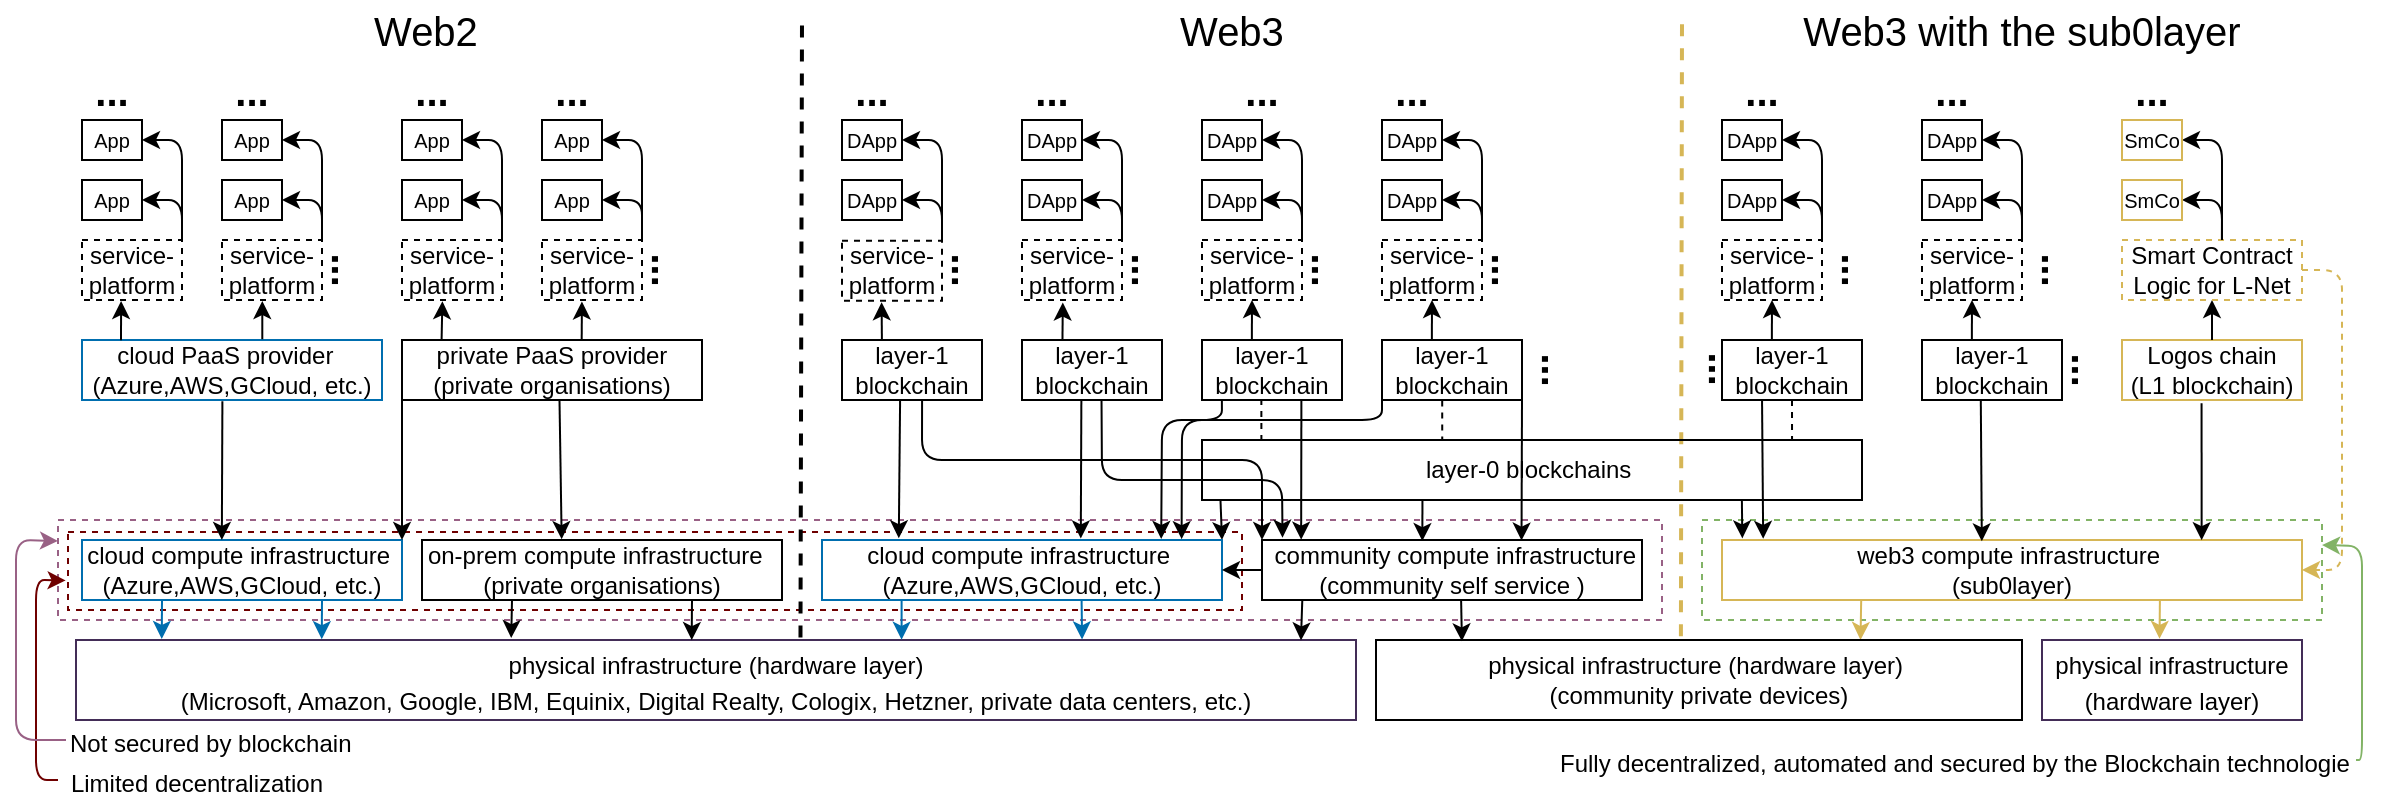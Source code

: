 <mxfile>
    <diagram id="q5oddJxPjopJmD5tWF5G" name="Page-1">
        <mxGraphModel dx="1116" dy="579" grid="1" gridSize="10" guides="1" tooltips="1" connect="1" arrows="1" fold="1" page="1" pageScale="1" pageWidth="1654" pageHeight="1169" math="0" shadow="0">
            <root>
                <mxCell id="0"/>
                <mxCell id="1" parent="0"/>
                <mxCell id="311" value="" style="rounded=0;whiteSpace=wrap;html=1;strokeColor=#82b366;fontSize=12;fillColor=none;gradientColor=#97d077;dashed=1;" parent="1" vertex="1">
                    <mxGeometry x="1060" y="640" width="310" height="50" as="geometry"/>
                </mxCell>
                <mxCell id="61" value="" style="rounded=0;whiteSpace=wrap;html=1;dashed=1;fontSize=15;fillColor=none;gradientColor=#d5739d;strokeColor=#996185;" parent="1" vertex="1">
                    <mxGeometry x="238" y="640" width="802" height="50" as="geometry"/>
                </mxCell>
                <mxCell id="60" value="" style="rounded=0;whiteSpace=wrap;html=1;fontSize=15;fillColor=none;dashed=1;fontColor=#ffffff;strokeColor=#6F0000;" parent="1" vertex="1">
                    <mxGeometry x="243" y="646" width="587" height="39" as="geometry"/>
                </mxCell>
                <mxCell id="303" style="edgeStyle=none;html=1;exitX=0;exitY=0.5;exitDx=0;exitDy=0;entryX=-0.002;entryY=0.621;entryDx=0;entryDy=0;strokeColor=#6F0000;fontSize=9;startArrow=none;startFill=0;endArrow=classic;endFill=1;fillColor=#a20025;entryPerimeter=0;" parent="1" source="48" target="60" edge="1">
                    <mxGeometry relative="1" as="geometry">
                        <Array as="points">
                            <mxPoint x="227" y="770"/>
                            <mxPoint x="227" y="670"/>
                        </Array>
                    </mxGeometry>
                </mxCell>
                <mxCell id="48" value="&lt;font style=&quot;font-size: 12px;&quot;&gt;Limited decentralization&lt;/font&gt;" style="text;html=1;strokeColor=none;fillColor=none;align=center;verticalAlign=middle;whiteSpace=wrap;rounded=0;fontSize=15;" parent="1" vertex="1">
                    <mxGeometry x="238" y="755" width="139" height="30" as="geometry"/>
                </mxCell>
                <mxCell id="302" style="edgeStyle=none;html=1;strokeColor=#996185;fontSize=9;startArrow=none;startFill=0;endArrow=classic;endFill=1;entryX=0;entryY=0.209;entryDx=0;entryDy=0;fillColor=#e6d0de;gradientColor=#d5739d;entryPerimeter=0;" parent="1" source="63" target="61" edge="1">
                    <mxGeometry relative="1" as="geometry">
                        <mxPoint x="227" y="750.0" as="targetPoint"/>
                        <Array as="points">
                            <mxPoint x="217" y="750"/>
                            <mxPoint x="217" y="650"/>
                        </Array>
                    </mxGeometry>
                </mxCell>
                <mxCell id="63" value="&lt;font style=&quot;font-size: 12px;&quot;&gt;Not secured by blockchain&lt;/font&gt;" style="text;whiteSpace=wrap;html=1;fontSize=15;" parent="1" vertex="1">
                    <mxGeometry x="242" y="735" width="180" height="30" as="geometry"/>
                </mxCell>
                <mxCell id="122" value="" style="endArrow=none;dashed=1;html=1;fontSize=12;strokeWidth=2;exitX=0.566;exitY=-0.03;exitDx=0;exitDy=0;exitPerimeter=0;" parent="1" source="127" edge="1">
                    <mxGeometry width="50" height="50" relative="1" as="geometry">
                        <mxPoint x="676.31" y="685" as="sourcePoint"/>
                        <mxPoint x="610" y="390" as="targetPoint"/>
                    </mxGeometry>
                </mxCell>
                <mxCell id="123" value="" style="endArrow=none;dashed=1;html=1;fontSize=12;strokeWidth=2;fillColor=#fff2cc;gradientColor=#ffd966;strokeColor=#d6b656;exitX=0.472;exitY=-0.046;exitDx=0;exitDy=0;exitPerimeter=0;" parent="1" source="138" edge="1">
                    <mxGeometry width="50" height="50" relative="1" as="geometry">
                        <mxPoint x="1050" y="690" as="sourcePoint"/>
                        <mxPoint x="1050" y="390" as="targetPoint"/>
                    </mxGeometry>
                </mxCell>
                <mxCell id="124" value="&lt;font style=&quot;font-size: 20px;&quot;&gt;Web2&lt;/font&gt;" style="text;html=1;strokeColor=none;fillColor=none;align=center;verticalAlign=middle;whiteSpace=wrap;rounded=0;dashed=1;fontSize=12;" parent="1" vertex="1">
                    <mxGeometry x="392" y="380" width="60" height="30" as="geometry"/>
                </mxCell>
                <mxCell id="125" value="&lt;font style=&quot;font-size: 20px;&quot;&gt;Web3&lt;/font&gt;" style="text;html=1;strokeColor=none;fillColor=none;align=center;verticalAlign=middle;whiteSpace=wrap;rounded=0;dashed=1;fontSize=12;" parent="1" vertex="1">
                    <mxGeometry x="795" y="380" width="60" height="30" as="geometry"/>
                </mxCell>
                <mxCell id="126" value="&lt;font style=&quot;font-size: 20px;&quot;&gt;Web3 with the sub0layer&lt;/font&gt;" style="text;html=1;strokeColor=none;fillColor=none;align=center;verticalAlign=middle;whiteSpace=wrap;rounded=0;dashed=1;fontSize=12;" parent="1" vertex="1">
                    <mxGeometry x="1090" y="385" width="260" height="20" as="geometry"/>
                </mxCell>
                <mxCell id="127" value="&lt;font style=&quot;font-size: 12px;&quot;&gt;physical infrastructure (hardware layer)&lt;br&gt;(Microsoft, Amazon, Google, IBM,&amp;nbsp;Equinix,&amp;nbsp;Digital Realty, Cologix, Hetzner, private data centers, etc.)&lt;/font&gt;" style="rounded=0;whiteSpace=wrap;html=1;fontSize=15;fillColor=none;fontColor=default;strokeColor=#432D57;" parent="1" vertex="1">
                    <mxGeometry x="247" y="700" width="640" height="40" as="geometry"/>
                </mxCell>
                <mxCell id="164" style="edgeStyle=none;html=1;exitX=0.25;exitY=1;exitDx=0;exitDy=0;entryX=0.067;entryY=-0.013;entryDx=0;entryDy=0;entryPerimeter=0;fontSize=10;fillColor=#1ba1e2;strokeColor=#006EAF;" parent="1" source="128" target="127" edge="1">
                    <mxGeometry relative="1" as="geometry"/>
                </mxCell>
                <mxCell id="165" style="edgeStyle=none;html=1;exitX=0.75;exitY=1;exitDx=0;exitDy=0;entryX=0.192;entryY=-0.01;entryDx=0;entryDy=0;entryPerimeter=0;fontSize=10;fillColor=#1ba1e2;strokeColor=#006EAF;" parent="1" source="128" target="127" edge="1">
                    <mxGeometry relative="1" as="geometry"/>
                </mxCell>
                <mxCell id="128" value="cloud compute infrastructure&amp;nbsp;&lt;br&gt;(Azure,AWS,GCloud, etc.)" style="rounded=0;whiteSpace=wrap;html=1;fontSize=12;fillColor=none;fontColor=default;strokeColor=#006EAF;" parent="1" vertex="1">
                    <mxGeometry x="250" y="650" width="160" height="30" as="geometry"/>
                </mxCell>
                <mxCell id="168" style="edgeStyle=none;html=1;exitX=0.25;exitY=1;exitDx=0;exitDy=0;fontSize=10;entryX=0.34;entryY=-0.024;entryDx=0;entryDy=0;entryPerimeter=0;" parent="1" source="129" target="127" edge="1">
                    <mxGeometry relative="1" as="geometry">
                        <mxPoint x="503" y="690" as="targetPoint"/>
                    </mxGeometry>
                </mxCell>
                <mxCell id="169" style="edgeStyle=none;html=1;exitX=0.75;exitY=1;exitDx=0;exitDy=0;entryX=0.481;entryY=0.002;entryDx=0;entryDy=0;entryPerimeter=0;fontSize=10;" parent="1" source="129" target="127" edge="1">
                    <mxGeometry relative="1" as="geometry"/>
                </mxCell>
                <mxCell id="129" value="on-prem compute infrastructure&amp;nbsp;&amp;nbsp;&lt;br&gt;(private organisations)" style="rounded=0;whiteSpace=wrap;html=1;fontSize=12;fillColor=none;" parent="1" vertex="1">
                    <mxGeometry x="420" y="650" width="180" height="30" as="geometry"/>
                </mxCell>
                <mxCell id="330" style="edgeStyle=none;html=1;exitX=0.334;exitY=1;exitDx=0;exitDy=0;entryX=0.422;entryY=0.018;entryDx=0;entryDy=0;entryPerimeter=0;startArrow=none;startFill=0;endArrow=classic;endFill=1;exitPerimeter=0;" edge="1" parent="1" source="130" target="161">
                    <mxGeometry relative="1" as="geometry"/>
                </mxCell>
                <mxCell id="341" style="edgeStyle=none;html=1;exitX=0.818;exitY=0.995;exitDx=0;exitDy=0;entryX=0.035;entryY=-0.027;entryDx=0;entryDy=0;entryPerimeter=0;startArrow=none;startFill=0;endArrow=classic;endFill=1;exitPerimeter=0;" edge="1" parent="1" source="130" target="133">
                    <mxGeometry relative="1" as="geometry"/>
                </mxCell>
                <mxCell id="130" value="layer-0 blockchains&amp;nbsp;" style="rounded=0;whiteSpace=wrap;html=1;fillColor=none;" parent="1" vertex="1">
                    <mxGeometry x="810" y="600" width="330" height="30" as="geometry"/>
                </mxCell>
                <mxCell id="320" style="edgeStyle=none;html=1;exitX=0.468;exitY=1.021;exitDx=0;exitDy=0;entryX=0.437;entryY=-0.001;entryDx=0;entryDy=0;entryPerimeter=0;startArrow=none;startFill=0;endArrow=classic;endFill=1;exitPerimeter=0;" edge="1" parent="1" source="132" target="128">
                    <mxGeometry relative="1" as="geometry"/>
                </mxCell>
                <mxCell id="132" value="cloud PaaS provider&amp;nbsp;&amp;nbsp;&lt;br&gt;(Azure,AWS,GCloud, etc.)" style="rounded=0;whiteSpace=wrap;html=1;fontSize=12;fillColor=none;fontColor=default;strokeColor=#006EAF;" parent="1" vertex="1">
                    <mxGeometry x="250" y="550" width="150" height="30" as="geometry"/>
                </mxCell>
                <mxCell id="221" style="edgeStyle=none;html=1;exitX=0.24;exitY=0.997;exitDx=0;exitDy=0;entryX=0.75;entryY=0;entryDx=0;entryDy=0;fontSize=10;startArrow=none;startFill=0;endArrow=classic;endFill=1;fillColor=#fff2cc;gradientColor=#ffd966;strokeColor=#d6b656;exitPerimeter=0;" parent="1" source="133" target="138" edge="1">
                    <mxGeometry relative="1" as="geometry"/>
                </mxCell>
                <mxCell id="222" style="edgeStyle=none;html=1;exitX=0.755;exitY=1.006;exitDx=0;exitDy=0;entryX=0.452;entryY=-0.015;entryDx=0;entryDy=0;fontSize=10;startArrow=none;startFill=0;endArrow=classic;endFill=1;fillColor=#fff2cc;gradientColor=#ffd966;strokeColor=#d6b656;exitPerimeter=0;entryPerimeter=0;" parent="1" source="133" target="163" edge="1">
                    <mxGeometry relative="1" as="geometry"/>
                </mxCell>
                <mxCell id="133" value="web3 compute infrastructure&amp;nbsp;&lt;br&gt;(sub0layer)" style="rounded=0;whiteSpace=wrap;html=1;fontSize=12;fillColor=none;gradientColor=#ffd966;strokeColor=#d6b656;" parent="1" vertex="1">
                    <mxGeometry x="1070" y="650" width="290" height="30" as="geometry"/>
                </mxCell>
                <mxCell id="184" style="edgeStyle=none;html=1;exitX=0;exitY=1;exitDx=0;exitDy=0;entryX=1;entryY=0;entryDx=0;entryDy=0;fontSize=10;" parent="1" source="135" target="128" edge="1">
                    <mxGeometry relative="1" as="geometry"/>
                </mxCell>
                <mxCell id="315" style="edgeStyle=none;html=1;exitX=0.599;exitY=0.008;exitDx=0;exitDy=0;entryX=0.399;entryY=1.026;entryDx=0;entryDy=0;entryPerimeter=0;exitPerimeter=0;" edge="1" parent="1" source="135" target="144">
                    <mxGeometry relative="1" as="geometry"/>
                </mxCell>
                <mxCell id="319" style="edgeStyle=none;html=1;exitX=0.525;exitY=1.007;exitDx=0;exitDy=0;entryX=0.388;entryY=-0.014;entryDx=0;entryDy=0;entryPerimeter=0;startArrow=none;startFill=0;endArrow=classic;endFill=1;exitPerimeter=0;" edge="1" parent="1" source="135" target="129">
                    <mxGeometry relative="1" as="geometry"/>
                </mxCell>
                <mxCell id="135" value="private PaaS provider &lt;br&gt;(private organisations)" style="rounded=0;whiteSpace=wrap;html=1;fontSize=12;fillColor=none;" parent="1" vertex="1">
                    <mxGeometry x="410" y="550" width="150" height="30" as="geometry"/>
                </mxCell>
                <mxCell id="226" style="edgeStyle=none;html=1;exitX=0.415;exitY=1.006;exitDx=0;exitDy=0;entryX=0.192;entryY=-0.03;entryDx=0;entryDy=0;entryPerimeter=0;fontSize=10;startArrow=none;startFill=0;endArrow=classic;endFill=1;exitPerimeter=0;" parent="1" source="137" target="139" edge="1">
                    <mxGeometry relative="1" as="geometry"/>
                </mxCell>
                <mxCell id="328" style="edgeStyle=none;html=1;exitX=0.572;exitY=1.007;exitDx=0;exitDy=0;entryX=0;entryY=0;entryDx=0;entryDy=0;startArrow=none;startFill=0;endArrow=classic;endFill=1;exitPerimeter=0;" edge="1" parent="1" source="137" target="161">
                    <mxGeometry relative="1" as="geometry">
                        <Array as="points">
                            <mxPoint x="670" y="610"/>
                            <mxPoint x="840" y="610"/>
                        </Array>
                    </mxGeometry>
                </mxCell>
                <mxCell id="137" value="layer-1 &lt;br&gt;blockchain" style="rounded=0;whiteSpace=wrap;html=1;fillColor=none;" parent="1" vertex="1">
                    <mxGeometry x="630" y="550" width="70" height="30" as="geometry"/>
                </mxCell>
                <mxCell id="138" value="&lt;span style=&quot;&quot;&gt;physical infrastructure (hardware layer)&lt;/span&gt;&amp;nbsp;&lt;br&gt;(community private devices)" style="rounded=0;whiteSpace=wrap;html=1;fontSize=12;fillColor=none;fontColor=default;" parent="1" vertex="1">
                    <mxGeometry x="897" y="700" width="323" height="40" as="geometry"/>
                </mxCell>
                <mxCell id="166" style="edgeStyle=none;html=1;exitX=0.199;exitY=1.012;exitDx=0;exitDy=0;entryX=0.645;entryY=-0.003;entryDx=0;entryDy=0;entryPerimeter=0;fontSize=10;fillColor=#1ba1e2;strokeColor=#006EAF;exitPerimeter=0;" parent="1" source="139" target="127" edge="1">
                    <mxGeometry relative="1" as="geometry"/>
                </mxCell>
                <mxCell id="167" style="edgeStyle=none;html=1;exitX=0.649;exitY=1.002;exitDx=0;exitDy=0;entryX=0.786;entryY=-0.007;entryDx=0;entryDy=0;entryPerimeter=0;fontSize=10;fillColor=#1ba1e2;strokeColor=#006EAF;exitPerimeter=0;" parent="1" source="139" target="127" edge="1">
                    <mxGeometry relative="1" as="geometry"/>
                </mxCell>
                <mxCell id="223" style="edgeStyle=none;html=1;entryX=0.028;entryY=1;entryDx=0;entryDy=0;fontSize=10;startArrow=classic;startFill=1;endArrow=none;endFill=0;exitX=1;exitY=0;exitDx=0;exitDy=0;entryPerimeter=0;" parent="1" source="139" target="130" edge="1">
                    <mxGeometry relative="1" as="geometry">
                        <mxPoint x="820" y="630" as="sourcePoint"/>
                    </mxGeometry>
                </mxCell>
                <mxCell id="139" value="cloud compute infrastructure&amp;nbsp;&lt;br&gt;(Azure,AWS,GCloud, etc.)" style="rounded=0;whiteSpace=wrap;html=1;fontSize=12;fillColor=none;fontColor=default;strokeColor=#006EAF;" parent="1" vertex="1">
                    <mxGeometry x="620" y="650" width="200" height="30" as="geometry"/>
                </mxCell>
                <mxCell id="186" style="edgeStyle=none;html=1;exitX=0.391;exitY=1.017;exitDx=0;exitDy=0;fontSize=10;startArrow=classic;startFill=1;endArrow=none;endFill=0;fontColor=default;entryX=0.13;entryY=0.004;entryDx=0;entryDy=0;entryPerimeter=0;exitPerimeter=0;" parent="1" source="141" edge="1" target="132">
                    <mxGeometry relative="1" as="geometry">
                        <mxPoint x="272" y="545" as="targetPoint"/>
                    </mxGeometry>
                </mxCell>
                <mxCell id="189" style="edgeStyle=none;html=1;exitX=1;exitY=0;exitDx=0;exitDy=0;entryX=1;entryY=0.5;entryDx=0;entryDy=0;fontSize=10;startArrow=none;startFill=0;endArrow=classic;endFill=1;" parent="1" source="141" target="148" edge="1">
                    <mxGeometry relative="1" as="geometry">
                        <Array as="points">
                            <mxPoint x="300" y="450"/>
                        </Array>
                    </mxGeometry>
                </mxCell>
                <mxCell id="191" style="edgeStyle=none;html=1;exitX=1;exitY=0;exitDx=0;exitDy=0;entryX=1;entryY=0.5;entryDx=0;entryDy=0;fontSize=10;startArrow=none;startFill=0;endArrow=classic;endFill=1;" parent="1" source="141" target="147" edge="1">
                    <mxGeometry relative="1" as="geometry">
                        <Array as="points">
                            <mxPoint x="300" y="480"/>
                        </Array>
                    </mxGeometry>
                </mxCell>
                <mxCell id="141" value="service-platform" style="rounded=0;whiteSpace=wrap;html=1;fillColor=none;dashed=1;" parent="1" vertex="1">
                    <mxGeometry x="250" y="500" width="50" height="30" as="geometry"/>
                </mxCell>
                <mxCell id="187" style="edgeStyle=none;html=1;exitX=0.403;exitY=1.017;exitDx=0;exitDy=0;entryX=0.601;entryY=-0.013;entryDx=0;entryDy=0;entryPerimeter=0;fontSize=10;startArrow=classic;startFill=1;endArrow=none;endFill=0;fontColor=default;exitPerimeter=0;" parent="1" source="142" target="132" edge="1">
                    <mxGeometry relative="1" as="geometry"/>
                </mxCell>
                <mxCell id="192" style="edgeStyle=none;html=1;exitX=1;exitY=0;exitDx=0;exitDy=0;entryX=1;entryY=0.5;entryDx=0;entryDy=0;fontSize=10;startArrow=none;startFill=0;endArrow=classic;endFill=1;" parent="1" source="142" target="151" edge="1">
                    <mxGeometry relative="1" as="geometry">
                        <Array as="points">
                            <mxPoint x="370" y="450"/>
                        </Array>
                    </mxGeometry>
                </mxCell>
                <mxCell id="193" style="edgeStyle=none;html=1;exitX=1;exitY=0;exitDx=0;exitDy=0;entryX=1;entryY=0.5;entryDx=0;entryDy=0;fontSize=10;startArrow=none;startFill=0;endArrow=classic;endFill=1;" parent="1" source="142" target="150" edge="1">
                    <mxGeometry relative="1" as="geometry">
                        <Array as="points">
                            <mxPoint x="370" y="480"/>
                        </Array>
                    </mxGeometry>
                </mxCell>
                <mxCell id="142" value="service-platform" style="rounded=0;whiteSpace=wrap;html=1;fillColor=none;dashed=1;" parent="1" vertex="1">
                    <mxGeometry x="320" y="500" width="50" height="30" as="geometry"/>
                </mxCell>
                <mxCell id="316" style="edgeStyle=none;html=1;exitX=0.404;exitY=1.021;exitDx=0;exitDy=0;entryX=0.132;entryY=-0.01;entryDx=0;entryDy=0;entryPerimeter=0;startArrow=classic;startFill=1;endArrow=none;endFill=0;exitPerimeter=0;" edge="1" parent="1" source="143" target="135">
                    <mxGeometry relative="1" as="geometry"/>
                </mxCell>
                <mxCell id="143" value="service-platform" style="rounded=0;whiteSpace=wrap;html=1;fillColor=none;dashed=1;" parent="1" vertex="1">
                    <mxGeometry x="410" y="500" width="50" height="30" as="geometry"/>
                </mxCell>
                <mxCell id="144" value="service-platform" style="rounded=0;whiteSpace=wrap;html=1;fillColor=none;dashed=1;" parent="1" vertex="1">
                    <mxGeometry x="480" y="500" width="50" height="30" as="geometry"/>
                </mxCell>
                <mxCell id="147" value="&lt;font style=&quot;font-size: 10px;&quot;&gt;App&lt;/font&gt;" style="rounded=0;whiteSpace=wrap;html=1;fontSize=12;fillColor=none;" parent="1" vertex="1">
                    <mxGeometry x="250" y="470" width="30" height="20" as="geometry"/>
                </mxCell>
                <mxCell id="148" value="&lt;font style=&quot;font-size: 10px;&quot;&gt;App&lt;/font&gt;" style="rounded=0;whiteSpace=wrap;html=1;fontSize=12;fillColor=none;" parent="1" vertex="1">
                    <mxGeometry x="250" y="440" width="30" height="20" as="geometry"/>
                </mxCell>
                <mxCell id="150" value="&lt;font style=&quot;font-size: 10px;&quot;&gt;App&lt;/font&gt;" style="rounded=0;whiteSpace=wrap;html=1;fontSize=12;fillColor=none;" parent="1" vertex="1">
                    <mxGeometry x="320" y="470" width="30" height="20" as="geometry"/>
                </mxCell>
                <mxCell id="151" value="&lt;font style=&quot;font-size: 10px;&quot;&gt;App&lt;/font&gt;" style="rounded=0;whiteSpace=wrap;html=1;fontSize=12;fillColor=none;" parent="1" vertex="1">
                    <mxGeometry x="320" y="440" width="30" height="20" as="geometry"/>
                </mxCell>
                <mxCell id="198" style="edgeStyle=none;html=1;entryX=1;entryY=0;entryDx=0;entryDy=0;fontSize=10;startArrow=classic;startFill=1;endArrow=none;endFill=0;" parent="1" source="152" target="143" edge="1">
                    <mxGeometry relative="1" as="geometry">
                        <Array as="points">
                            <mxPoint x="460" y="480"/>
                        </Array>
                    </mxGeometry>
                </mxCell>
                <mxCell id="152" value="&lt;font style=&quot;font-size: 10px;&quot;&gt;App&lt;/font&gt;" style="rounded=0;whiteSpace=wrap;html=1;fontSize=12;fillColor=none;" parent="1" vertex="1">
                    <mxGeometry x="410" y="470" width="30" height="20" as="geometry"/>
                </mxCell>
                <mxCell id="199" style="edgeStyle=none;html=1;exitX=1;exitY=0.5;exitDx=0;exitDy=0;fontSize=10;startArrow=classic;startFill=1;endArrow=none;endFill=0;" parent="1" source="153" edge="1">
                    <mxGeometry relative="1" as="geometry">
                        <mxPoint x="460" y="495" as="targetPoint"/>
                        <Array as="points">
                            <mxPoint x="460" y="450"/>
                        </Array>
                    </mxGeometry>
                </mxCell>
                <mxCell id="153" value="&lt;font style=&quot;font-size: 10px;&quot;&gt;App&lt;/font&gt;" style="rounded=0;whiteSpace=wrap;html=1;fontSize=12;fillColor=none;" parent="1" vertex="1">
                    <mxGeometry x="410" y="440" width="30" height="20" as="geometry"/>
                </mxCell>
                <mxCell id="201" style="edgeStyle=none;html=1;exitX=1;exitY=0.5;exitDx=0;exitDy=0;fontSize=10;startArrow=classic;startFill=1;endArrow=none;endFill=0;" parent="1" source="154" edge="1">
                    <mxGeometry relative="1" as="geometry">
                        <mxPoint x="530" y="495" as="targetPoint"/>
                        <Array as="points">
                            <mxPoint x="530" y="480"/>
                        </Array>
                    </mxGeometry>
                </mxCell>
                <mxCell id="154" value="&lt;font style=&quot;font-size: 10px;&quot;&gt;App&lt;/font&gt;" style="rounded=0;whiteSpace=wrap;html=1;fontSize=12;fillColor=none;" parent="1" vertex="1">
                    <mxGeometry x="480" y="470" width="30" height="20" as="geometry"/>
                </mxCell>
                <mxCell id="200" style="edgeStyle=none;html=1;exitX=1;exitY=0.5;exitDx=0;exitDy=0;entryX=1;entryY=0;entryDx=0;entryDy=0;fontSize=10;startArrow=classic;startFill=1;endArrow=none;endFill=0;" parent="1" source="155" target="144" edge="1">
                    <mxGeometry relative="1" as="geometry">
                        <Array as="points">
                            <mxPoint x="530" y="450"/>
                        </Array>
                    </mxGeometry>
                </mxCell>
                <mxCell id="155" value="&lt;font style=&quot;font-size: 10px;&quot;&gt;App&lt;/font&gt;" style="rounded=0;whiteSpace=wrap;html=1;fontSize=12;fillColor=none;" parent="1" vertex="1">
                    <mxGeometry x="480" y="440" width="30" height="20" as="geometry"/>
                </mxCell>
                <mxCell id="219" style="edgeStyle=none;html=1;exitX=0.106;exitY=1.006;exitDx=0;exitDy=0;entryX=0.957;entryY=0.005;entryDx=0;entryDy=0;entryPerimeter=0;fontSize=10;startArrow=none;startFill=0;endArrow=classic;endFill=1;exitPerimeter=0;" parent="1" source="161" target="127" edge="1">
                    <mxGeometry relative="1" as="geometry"/>
                </mxCell>
                <mxCell id="220" style="edgeStyle=none;html=1;exitX=0.524;exitY=1.008;exitDx=0;exitDy=0;entryX=0.133;entryY=0.016;entryDx=0;entryDy=0;entryPerimeter=0;fontSize=10;startArrow=none;startFill=0;endArrow=classic;endFill=1;exitPerimeter=0;" parent="1" source="161" target="138" edge="1">
                    <mxGeometry relative="1" as="geometry"/>
                </mxCell>
                <mxCell id="329" style="edgeStyle=none;html=1;exitX=0;exitY=0.5;exitDx=0;exitDy=0;entryX=1;entryY=0.5;entryDx=0;entryDy=0;startArrow=none;startFill=0;endArrow=classic;endFill=1;" edge="1" parent="1" source="161" target="139">
                    <mxGeometry relative="1" as="geometry"/>
                </mxCell>
                <mxCell id="161" value="&amp;nbsp;community compute infrastructure&lt;br&gt;(community self service )" style="rounded=0;whiteSpace=wrap;html=1;fontSize=12;fillColor=none;" parent="1" vertex="1">
                    <mxGeometry x="840" y="650" width="190" height="30" as="geometry"/>
                </mxCell>
                <mxCell id="163" value="&lt;font style=&quot;&quot;&gt;&lt;font style=&quot;font-size: 12px;&quot;&gt;physical infrastructure &lt;br&gt;(hardware layer)&lt;/font&gt;&lt;br&gt;&lt;/font&gt;" style="rounded=0;whiteSpace=wrap;html=1;fontSize=15;fillColor=none;fontColor=default;strokeColor=#432D57;" parent="1" vertex="1">
                    <mxGeometry x="1230" y="700" width="130" height="40" as="geometry"/>
                </mxCell>
                <mxCell id="214" style="edgeStyle=none;html=1;exitX=1;exitY=0.5;exitDx=0;exitDy=0;fontSize=10;startArrow=classic;startFill=1;endArrow=none;endFill=0;entryX=1;entryY=0;entryDx=0;entryDy=0;" parent="1" source="170" edge="1" target="194">
                    <mxGeometry relative="1" as="geometry">
                        <mxPoint x="685" y="495" as="targetPoint"/>
                        <Array as="points">
                            <mxPoint x="680" y="480"/>
                        </Array>
                    </mxGeometry>
                </mxCell>
                <mxCell id="170" value="&lt;font style=&quot;font-size: 10px;&quot;&gt;DApp&lt;/font&gt;" style="rounded=0;whiteSpace=wrap;html=1;fontSize=12;fillColor=none;" parent="1" vertex="1">
                    <mxGeometry x="630" y="470" width="30" height="20" as="geometry"/>
                </mxCell>
                <mxCell id="213" style="edgeStyle=none;html=1;exitX=1;exitY=0.5;exitDx=0;exitDy=0;entryX=1;entryY=0;entryDx=0;entryDy=0;fontSize=10;startArrow=classic;startFill=1;endArrow=none;endFill=0;" parent="1" source="171" target="194" edge="1">
                    <mxGeometry relative="1" as="geometry">
                        <Array as="points">
                            <mxPoint x="680" y="450"/>
                        </Array>
                    </mxGeometry>
                </mxCell>
                <mxCell id="171" value="&lt;font style=&quot;font-size: 10px;&quot;&gt;DApp&lt;/font&gt;" style="rounded=0;whiteSpace=wrap;html=1;fontSize=12;fillColor=none;" parent="1" vertex="1">
                    <mxGeometry x="630" y="440" width="30" height="20" as="geometry"/>
                </mxCell>
                <mxCell id="236" style="edgeStyle=none;html=1;exitX=0.396;exitY=1.027;exitDx=0;exitDy=0;entryX=0.285;entryY=-0.011;entryDx=0;entryDy=0;fontSize=10;startArrow=classic;startFill=1;endArrow=none;endFill=0;exitPerimeter=0;entryPerimeter=0;" parent="1" source="194" target="137" edge="1">
                    <mxGeometry relative="1" as="geometry"/>
                </mxCell>
                <mxCell id="194" value="service-platform" style="rounded=0;whiteSpace=wrap;html=1;fillColor=none;dashed=1;" parent="1" vertex="1">
                    <mxGeometry x="630" y="500.32" width="50" height="30" as="geometry"/>
                </mxCell>
                <mxCell id="227" style="edgeStyle=none;html=1;exitX=0.424;exitY=1.014;exitDx=0;exitDy=0;entryX=0.647;entryY=-0.026;entryDx=0;entryDy=0;entryPerimeter=0;fontSize=10;startArrow=none;startFill=0;endArrow=classic;endFill=1;exitPerimeter=0;" parent="1" source="205" target="139" edge="1">
                    <mxGeometry relative="1" as="geometry"/>
                </mxCell>
                <mxCell id="327" style="edgeStyle=none;html=1;exitX=0.568;exitY=1.006;exitDx=0;exitDy=0;entryX=0.054;entryY=-0.039;entryDx=0;entryDy=0;entryPerimeter=0;startArrow=none;startFill=0;endArrow=classic;endFill=1;exitPerimeter=0;" edge="1" parent="1" source="205" target="161">
                    <mxGeometry relative="1" as="geometry">
                        <Array as="points">
                            <mxPoint x="760" y="620"/>
                            <mxPoint x="850" y="620"/>
                        </Array>
                    </mxGeometry>
                </mxCell>
                <mxCell id="205" value="layer-1 &lt;br&gt;blockchain" style="rounded=0;whiteSpace=wrap;html=1;fillColor=none;" parent="1" vertex="1">
                    <mxGeometry x="720" y="550" width="70" height="30" as="geometry"/>
                </mxCell>
                <mxCell id="216" style="edgeStyle=none;html=1;exitX=1;exitY=0.5;exitDx=0;exitDy=0;entryX=1;entryY=0;entryDx=0;entryDy=0;fontSize=10;startArrow=classic;startFill=1;endArrow=none;endFill=0;" parent="1" source="206" target="208" edge="1">
                    <mxGeometry relative="1" as="geometry">
                        <Array as="points">
                            <mxPoint x="770" y="480"/>
                        </Array>
                    </mxGeometry>
                </mxCell>
                <mxCell id="206" value="&lt;font style=&quot;font-size: 10px;&quot;&gt;DApp&lt;/font&gt;" style="rounded=0;whiteSpace=wrap;html=1;fontSize=12;fillColor=none;" parent="1" vertex="1">
                    <mxGeometry x="720" y="470" width="30" height="20" as="geometry"/>
                </mxCell>
                <mxCell id="215" style="edgeStyle=none;html=1;exitX=1;exitY=0.5;exitDx=0;exitDy=0;entryX=1;entryY=0;entryDx=0;entryDy=0;fontSize=10;startArrow=classic;startFill=1;endArrow=none;endFill=0;" parent="1" source="207" target="208" edge="1">
                    <mxGeometry relative="1" as="geometry">
                        <Array as="points">
                            <mxPoint x="770" y="450"/>
                        </Array>
                    </mxGeometry>
                </mxCell>
                <mxCell id="207" value="&lt;font style=&quot;font-size: 10px;&quot;&gt;DApp&lt;/font&gt;" style="rounded=0;whiteSpace=wrap;html=1;fontSize=12;fillColor=none;" parent="1" vertex="1">
                    <mxGeometry x="720" y="440" width="30" height="20" as="geometry"/>
                </mxCell>
                <mxCell id="237" style="edgeStyle=none;html=1;exitX=0.408;exitY=1.042;exitDx=0;exitDy=0;entryX=0.289;entryY=0.004;entryDx=0;entryDy=0;entryPerimeter=0;fontSize=10;startArrow=classic;startFill=1;endArrow=none;endFill=0;exitPerimeter=0;" parent="1" source="208" target="205" edge="1">
                    <mxGeometry relative="1" as="geometry"/>
                </mxCell>
                <mxCell id="208" value="service-platform" style="rounded=0;whiteSpace=wrap;html=1;fillColor=none;dashed=1;" parent="1" vertex="1">
                    <mxGeometry x="720" y="500" width="50" height="30" as="geometry"/>
                </mxCell>
                <mxCell id="228" style="edgeStyle=none;html=1;exitX=0.142;exitY=1.009;exitDx=0;exitDy=0;fontSize=10;startArrow=none;startFill=0;endArrow=classic;endFill=1;exitPerimeter=0;entryX=0.848;entryY=-0.017;entryDx=0;entryDy=0;entryPerimeter=0;" parent="1" source="209" target="139" edge="1">
                    <mxGeometry relative="1" as="geometry">
                        <mxPoint x="820" y="650" as="targetPoint"/>
                        <Array as="points">
                            <mxPoint x="820" y="590"/>
                            <mxPoint x="790" y="590"/>
                        </Array>
                    </mxGeometry>
                </mxCell>
                <mxCell id="323" style="edgeStyle=none;html=1;exitX=0.71;exitY=0.999;exitDx=0;exitDy=0;entryX=0.103;entryY=-0.006;entryDx=0;entryDy=0;entryPerimeter=0;startArrow=none;startFill=0;endArrow=classic;endFill=1;exitPerimeter=0;" edge="1" parent="1" source="209" target="161">
                    <mxGeometry relative="1" as="geometry"/>
                </mxCell>
                <mxCell id="345" style="edgeStyle=none;html=1;exitX=0.424;exitY=0.983;exitDx=0;exitDy=0;entryX=0.09;entryY=0.01;entryDx=0;entryDy=0;entryPerimeter=0;dashed=1;fontSize=12;startArrow=none;startFill=0;endArrow=none;endFill=0;exitPerimeter=0;" edge="1" parent="1" source="209" target="130">
                    <mxGeometry relative="1" as="geometry"/>
                </mxCell>
                <mxCell id="209" value="layer-1 &lt;br&gt;blockchain" style="rounded=0;whiteSpace=wrap;html=1;fillColor=none;" parent="1" vertex="1">
                    <mxGeometry x="810" y="550" width="70" height="30" as="geometry"/>
                </mxCell>
                <mxCell id="218" style="edgeStyle=none;html=1;exitX=1;exitY=0.5;exitDx=0;exitDy=0;entryX=1;entryY=0;entryDx=0;entryDy=0;fontSize=10;startArrow=classic;startFill=1;endArrow=none;endFill=0;" parent="1" source="210" target="212" edge="1">
                    <mxGeometry relative="1" as="geometry">
                        <Array as="points">
                            <mxPoint x="860" y="480"/>
                        </Array>
                    </mxGeometry>
                </mxCell>
                <mxCell id="210" value="&lt;font style=&quot;font-size: 10px;&quot;&gt;DApp&lt;/font&gt;" style="rounded=0;whiteSpace=wrap;html=1;fontSize=12;fillColor=none;" parent="1" vertex="1">
                    <mxGeometry x="810" y="470" width="30" height="20" as="geometry"/>
                </mxCell>
                <mxCell id="217" style="edgeStyle=none;html=1;exitX=1;exitY=0.5;exitDx=0;exitDy=0;entryX=1;entryY=0;entryDx=0;entryDy=0;fontSize=10;startArrow=classic;startFill=1;endArrow=none;endFill=0;" parent="1" source="211" target="212" edge="1">
                    <mxGeometry relative="1" as="geometry">
                        <Array as="points">
                            <mxPoint x="860" y="450"/>
                        </Array>
                    </mxGeometry>
                </mxCell>
                <mxCell id="211" value="&lt;font style=&quot;font-size: 10px;&quot;&gt;DApp&lt;/font&gt;" style="rounded=0;whiteSpace=wrap;html=1;fontSize=12;fillColor=none;" parent="1" vertex="1">
                    <mxGeometry x="810" y="440" width="30" height="20" as="geometry"/>
                </mxCell>
                <mxCell id="238" style="edgeStyle=none;html=1;exitX=0.5;exitY=1;exitDx=0;exitDy=0;entryX=0.356;entryY=0;entryDx=0;entryDy=0;entryPerimeter=0;fontSize=10;startArrow=classic;startFill=1;endArrow=none;endFill=0;" parent="1" source="212" target="209" edge="1">
                    <mxGeometry relative="1" as="geometry"/>
                </mxCell>
                <mxCell id="212" value="service-platform" style="rounded=0;whiteSpace=wrap;html=1;fillColor=none;dashed=1;" parent="1" vertex="1">
                    <mxGeometry x="810" y="500" width="50" height="30" as="geometry"/>
                </mxCell>
                <mxCell id="235" style="edgeStyle=none;html=1;exitX=1;exitY=1;exitDx=0;exitDy=0;entryX=0.683;entryY=0.01;entryDx=0;entryDy=0;entryPerimeter=0;fontSize=10;startArrow=none;startFill=0;endArrow=classic;endFill=1;" parent="1" source="229" target="161" edge="1">
                    <mxGeometry relative="1" as="geometry"/>
                </mxCell>
                <mxCell id="325" style="edgeStyle=none;html=1;exitX=0;exitY=1;exitDx=0;exitDy=0;entryX=0.899;entryY=-0.014;entryDx=0;entryDy=0;entryPerimeter=0;startArrow=none;startFill=0;endArrow=classic;endFill=1;" edge="1" parent="1" source="229" target="139">
                    <mxGeometry relative="1" as="geometry">
                        <Array as="points">
                            <mxPoint x="900" y="590"/>
                            <mxPoint x="800" y="590"/>
                        </Array>
                    </mxGeometry>
                </mxCell>
                <mxCell id="344" style="edgeStyle=none;html=1;exitX=0.43;exitY=1.01;exitDx=0;exitDy=0;entryX=0.364;entryY=-0.004;entryDx=0;entryDy=0;entryPerimeter=0;dashed=1;fontSize=12;startArrow=none;startFill=0;endArrow=none;endFill=0;exitPerimeter=0;" edge="1" parent="1" source="229" target="130">
                    <mxGeometry relative="1" as="geometry"/>
                </mxCell>
                <mxCell id="229" value="layer-1 &lt;br&gt;blockchain" style="rounded=0;whiteSpace=wrap;html=1;fillColor=none;" parent="1" vertex="1">
                    <mxGeometry x="900" y="550" width="70" height="30" as="geometry"/>
                </mxCell>
                <mxCell id="230" style="edgeStyle=none;html=1;exitX=1;exitY=0.5;exitDx=0;exitDy=0;entryX=1;entryY=0;entryDx=0;entryDy=0;fontSize=10;startArrow=classic;startFill=1;endArrow=none;endFill=0;" parent="1" source="231" target="234" edge="1">
                    <mxGeometry relative="1" as="geometry">
                        <Array as="points">
                            <mxPoint x="950" y="480"/>
                        </Array>
                    </mxGeometry>
                </mxCell>
                <mxCell id="231" value="&lt;font style=&quot;font-size: 10px;&quot;&gt;DApp&lt;/font&gt;" style="rounded=0;whiteSpace=wrap;html=1;fontSize=12;fillColor=none;" parent="1" vertex="1">
                    <mxGeometry x="900" y="470" width="30" height="20" as="geometry"/>
                </mxCell>
                <mxCell id="232" style="edgeStyle=none;html=1;exitX=1;exitY=0.5;exitDx=0;exitDy=0;entryX=1;entryY=0;entryDx=0;entryDy=0;fontSize=10;startArrow=classic;startFill=1;endArrow=none;endFill=0;" parent="1" source="233" target="234" edge="1">
                    <mxGeometry relative="1" as="geometry">
                        <Array as="points">
                            <mxPoint x="950" y="450"/>
                        </Array>
                    </mxGeometry>
                </mxCell>
                <mxCell id="233" value="&lt;font style=&quot;font-size: 10px;&quot;&gt;DApp&lt;/font&gt;" style="rounded=0;whiteSpace=wrap;html=1;fontSize=12;fillColor=none;" parent="1" vertex="1">
                    <mxGeometry x="900" y="440" width="30" height="20" as="geometry"/>
                </mxCell>
                <mxCell id="239" style="edgeStyle=none;html=1;exitX=0.5;exitY=1;exitDx=0;exitDy=0;entryX=0.356;entryY=0;entryDx=0;entryDy=0;entryPerimeter=0;fontSize=10;startArrow=classic;startFill=1;endArrow=none;endFill=0;" parent="1" source="234" target="229" edge="1">
                    <mxGeometry relative="1" as="geometry"/>
                </mxCell>
                <mxCell id="234" value="service-platform" style="rounded=0;whiteSpace=wrap;html=1;fillColor=none;dashed=1;" parent="1" vertex="1">
                    <mxGeometry x="900" y="500" width="50" height="30" as="geometry"/>
                </mxCell>
                <mxCell id="260" style="edgeStyle=none;html=1;exitX=0.442;exitY=1.054;exitDx=0;exitDy=0;fontSize=12;startArrow=none;startFill=0;endArrow=classic;endFill=1;fillColor=#fff2cc;gradientColor=#ffd966;strokeColor=default;entryX=0.827;entryY=0.003;entryDx=0;entryDy=0;entryPerimeter=0;exitPerimeter=0;" parent="1" source="240" edge="1" target="133">
                    <mxGeometry relative="1" as="geometry">
                        <mxPoint x="1310" y="650" as="targetPoint"/>
                    </mxGeometry>
                </mxCell>
                <mxCell id="261" style="edgeStyle=none;html=1;exitX=1;exitY=0.5;exitDx=0;exitDy=0;fontSize=12;startArrow=none;startFill=0;endArrow=classic;endFill=1;fillColor=#fff2cc;gradientColor=#ffd966;strokeColor=#d6b656;entryX=1;entryY=0.5;entryDx=0;entryDy=0;dashed=1;" parent="1" source="242" target="133" edge="1">
                    <mxGeometry relative="1" as="geometry">
                        <mxPoint x="1255" y="640" as="targetPoint"/>
                        <Array as="points">
                            <mxPoint x="1380" y="515"/>
                            <mxPoint x="1380" y="610"/>
                            <mxPoint x="1380" y="665"/>
                        </Array>
                    </mxGeometry>
                </mxCell>
                <mxCell id="240" value="Logos chain &lt;br&gt;(L1 blockchain)" style="rounded=0;whiteSpace=wrap;html=1;fillColor=none;gradientColor=#ffd966;strokeColor=#d6b656;" parent="1" vertex="1">
                    <mxGeometry x="1270" y="550" width="90" height="30" as="geometry"/>
                </mxCell>
                <mxCell id="267" style="edgeStyle=none;html=1;exitX=0.5;exitY=1;exitDx=0;exitDy=0;entryX=0.5;entryY=0;entryDx=0;entryDy=0;strokeColor=default;fontSize=12;startArrow=classic;startFill=1;endArrow=none;endFill=0;" parent="1" source="242" target="240" edge="1">
                    <mxGeometry relative="1" as="geometry"/>
                </mxCell>
                <mxCell id="242" value="Smart Contract Logic for L-Net" style="rounded=0;whiteSpace=wrap;html=1;fillColor=none;dashed=1;gradientColor=#ffd966;strokeColor=#d6b656;" parent="1" vertex="1">
                    <mxGeometry x="1270" y="500" width="90" height="30" as="geometry"/>
                </mxCell>
                <mxCell id="262" style="edgeStyle=none;html=1;exitX=1;exitY=0.5;exitDx=0;exitDy=0;entryX=0.555;entryY=-0.013;entryDx=0;entryDy=0;entryPerimeter=0;strokeColor=default;fontSize=12;startArrow=classic;startFill=1;endArrow=none;endFill=0;" parent="1" source="245" target="242" edge="1">
                    <mxGeometry relative="1" as="geometry">
                        <Array as="points">
                            <mxPoint x="1320" y="480"/>
                        </Array>
                    </mxGeometry>
                </mxCell>
                <mxCell id="245" value="&lt;font style=&quot;font-size: 10px;&quot;&gt;SmCo&lt;/font&gt;" style="rounded=0;whiteSpace=wrap;html=1;fontSize=12;fillColor=none;gradientColor=#ffd966;strokeColor=#d6b656;" parent="1" vertex="1">
                    <mxGeometry x="1270" y="470" width="30" height="20" as="geometry"/>
                </mxCell>
                <mxCell id="263" style="edgeStyle=none;html=1;exitX=1;exitY=0.5;exitDx=0;exitDy=0;strokeColor=default;fontSize=12;startArrow=classic;startFill=1;endArrow=none;endFill=0;" parent="1" source="248" edge="1">
                    <mxGeometry relative="1" as="geometry">
                        <Array as="points">
                            <mxPoint x="1320" y="450"/>
                        </Array>
                        <mxPoint x="1320" y="500" as="targetPoint"/>
                    </mxGeometry>
                </mxCell>
                <mxCell id="248" value="&lt;font style=&quot;font-size: 10px;&quot;&gt;SmCo&lt;/font&gt;" style="rounded=0;whiteSpace=wrap;html=1;fontSize=12;fillColor=none;gradientColor=#ffd966;strokeColor=#d6b656;" parent="1" vertex="1">
                    <mxGeometry x="1270" y="440" width="30" height="20" as="geometry"/>
                </mxCell>
                <mxCell id="259" style="edgeStyle=none;html=1;exitX=0.286;exitY=1.004;exitDx=0;exitDy=0;entryX=0.071;entryY=-0.019;entryDx=0;entryDy=0;entryPerimeter=0;fontSize=12;startArrow=none;startFill=0;endArrow=classic;endFill=1;exitPerimeter=0;" parent="1" source="252" target="133" edge="1">
                    <mxGeometry relative="1" as="geometry"/>
                </mxCell>
                <mxCell id="346" style="edgeStyle=none;html=1;exitX=0.5;exitY=1;exitDx=0;exitDy=0;entryX=0.894;entryY=0.001;entryDx=0;entryDy=0;entryPerimeter=0;dashed=1;fontSize=12;startArrow=none;startFill=0;endArrow=none;endFill=0;" edge="1" parent="1" source="252" target="130">
                    <mxGeometry relative="1" as="geometry"/>
                </mxCell>
                <mxCell id="252" value="layer-1 &lt;br&gt;blockchain" style="rounded=0;whiteSpace=wrap;html=1;fillColor=none;" parent="1" vertex="1">
                    <mxGeometry x="1070" y="550" width="70" height="30" as="geometry"/>
                </mxCell>
                <mxCell id="253" style="edgeStyle=none;html=1;exitX=1;exitY=0.5;exitDx=0;exitDy=0;entryX=1;entryY=0;entryDx=0;entryDy=0;fontSize=10;startArrow=classic;startFill=1;endArrow=none;endFill=0;" parent="1" source="254" target="258" edge="1">
                    <mxGeometry relative="1" as="geometry">
                        <Array as="points">
                            <mxPoint x="1120" y="480"/>
                        </Array>
                    </mxGeometry>
                </mxCell>
                <mxCell id="254" value="&lt;font style=&quot;font-size: 10px;&quot;&gt;DApp&lt;/font&gt;" style="rounded=0;whiteSpace=wrap;html=1;fontSize=12;fillColor=none;" parent="1" vertex="1">
                    <mxGeometry x="1070" y="470" width="30" height="20" as="geometry"/>
                </mxCell>
                <mxCell id="255" style="edgeStyle=none;html=1;exitX=1;exitY=0.5;exitDx=0;exitDy=0;entryX=1;entryY=0;entryDx=0;entryDy=0;fontSize=10;startArrow=classic;startFill=1;endArrow=none;endFill=0;" parent="1" source="256" target="258" edge="1">
                    <mxGeometry relative="1" as="geometry">
                        <Array as="points">
                            <mxPoint x="1120" y="450"/>
                        </Array>
                    </mxGeometry>
                </mxCell>
                <mxCell id="256" value="&lt;font style=&quot;font-size: 10px;&quot;&gt;DApp&lt;/font&gt;" style="rounded=0;whiteSpace=wrap;html=1;fontSize=12;fillColor=none;" parent="1" vertex="1">
                    <mxGeometry x="1070" y="440" width="30" height="20" as="geometry"/>
                </mxCell>
                <mxCell id="257" style="edgeStyle=none;html=1;exitX=0.5;exitY=1;exitDx=0;exitDy=0;entryX=0.356;entryY=0;entryDx=0;entryDy=0;entryPerimeter=0;fontSize=10;startArrow=classic;startFill=1;endArrow=none;endFill=0;" parent="1" source="258" target="252" edge="1">
                    <mxGeometry relative="1" as="geometry"/>
                </mxCell>
                <mxCell id="258" value="service-platform" style="rounded=0;whiteSpace=wrap;html=1;fillColor=none;dashed=1;" parent="1" vertex="1">
                    <mxGeometry x="1070" y="500" width="50" height="30" as="geometry"/>
                </mxCell>
                <mxCell id="280" value="&lt;font size=&quot;1&quot; style=&quot;&quot;&gt;&lt;b style=&quot;font-size: 20px;&quot;&gt;...&lt;/b&gt;&lt;/font&gt;" style="text;html=1;strokeColor=none;fillColor=none;align=center;verticalAlign=middle;whiteSpace=wrap;rounded=0;rotation=0;" parent="1" vertex="1">
                    <mxGeometry x="235" y="410" width="60" height="30" as="geometry"/>
                </mxCell>
                <mxCell id="281" value="&lt;font size=&quot;1&quot; style=&quot;&quot;&gt;&lt;b style=&quot;font-size: 20px;&quot;&gt;...&lt;/b&gt;&lt;/font&gt;" style="text;html=1;strokeColor=none;fillColor=none;align=center;verticalAlign=middle;whiteSpace=wrap;rounded=0;rotation=0;" parent="1" vertex="1">
                    <mxGeometry x="305" y="410" width="60" height="30" as="geometry"/>
                </mxCell>
                <mxCell id="282" value="&lt;font size=&quot;1&quot; style=&quot;&quot;&gt;&lt;b style=&quot;font-size: 20px;&quot;&gt;...&lt;/b&gt;&lt;/font&gt;" style="text;html=1;strokeColor=none;fillColor=none;align=center;verticalAlign=middle;whiteSpace=wrap;rounded=0;rotation=0;" parent="1" vertex="1">
                    <mxGeometry x="395" y="410" width="60" height="30" as="geometry"/>
                </mxCell>
                <mxCell id="283" value="&lt;font size=&quot;1&quot; style=&quot;&quot;&gt;&lt;b style=&quot;font-size: 20px;&quot;&gt;...&lt;/b&gt;&lt;/font&gt;" style="text;html=1;strokeColor=none;fillColor=none;align=center;verticalAlign=middle;whiteSpace=wrap;rounded=0;rotation=0;" parent="1" vertex="1">
                    <mxGeometry x="465" y="410" width="60" height="30" as="geometry"/>
                </mxCell>
                <mxCell id="285" value="&lt;font size=&quot;1&quot; style=&quot;&quot;&gt;&lt;b style=&quot;font-size: 20px;&quot;&gt;...&lt;/b&gt;&lt;/font&gt;" style="text;html=1;strokeColor=none;fillColor=none;align=center;verticalAlign=middle;whiteSpace=wrap;rounded=0;rotation=-90;" parent="1" vertex="1">
                    <mxGeometry x="340" y="500" width="60" height="30" as="geometry"/>
                </mxCell>
                <mxCell id="287" value="&lt;font size=&quot;1&quot; style=&quot;&quot;&gt;&lt;b style=&quot;font-size: 20px;&quot;&gt;...&lt;/b&gt;&lt;/font&gt;" style="text;html=1;strokeColor=none;fillColor=none;align=center;verticalAlign=middle;whiteSpace=wrap;rounded=0;rotation=-90;" parent="1" vertex="1">
                    <mxGeometry x="650" y="500" width="60" height="30" as="geometry"/>
                </mxCell>
                <mxCell id="288" value="&lt;font size=&quot;1&quot; style=&quot;&quot;&gt;&lt;b style=&quot;font-size: 20px;&quot;&gt;...&lt;/b&gt;&lt;/font&gt;" style="text;html=1;strokeColor=none;fillColor=none;align=center;verticalAlign=middle;whiteSpace=wrap;rounded=0;rotation=-90;" parent="1" vertex="1">
                    <mxGeometry x="740" y="505" width="60" height="20" as="geometry"/>
                </mxCell>
                <mxCell id="289" value="&lt;font size=&quot;1&quot; style=&quot;&quot;&gt;&lt;b style=&quot;font-size: 20px;&quot;&gt;...&lt;/b&gt;&lt;/font&gt;" style="text;html=1;strokeColor=none;fillColor=none;align=center;verticalAlign=middle;whiteSpace=wrap;rounded=0;rotation=-90;" parent="1" vertex="1">
                    <mxGeometry x="830" y="500" width="60" height="30" as="geometry"/>
                </mxCell>
                <mxCell id="290" value="&lt;font size=&quot;1&quot; style=&quot;&quot;&gt;&lt;b style=&quot;font-size: 20px;&quot;&gt;...&lt;/b&gt;&lt;/font&gt;" style="text;html=1;strokeColor=none;fillColor=none;align=center;verticalAlign=middle;whiteSpace=wrap;rounded=0;rotation=-90;" parent="1" vertex="1">
                    <mxGeometry x="920" y="500" width="60" height="30" as="geometry"/>
                </mxCell>
                <mxCell id="291" value="&lt;font size=&quot;1&quot; style=&quot;&quot;&gt;&lt;b style=&quot;font-size: 20px;&quot;&gt;...&lt;/b&gt;&lt;/font&gt;" style="text;html=1;strokeColor=none;fillColor=none;align=center;verticalAlign=middle;whiteSpace=wrap;rounded=0;rotation=-90;" parent="1" vertex="1">
                    <mxGeometry x="1095" y="500" width="60" height="30" as="geometry"/>
                </mxCell>
                <mxCell id="292" value="&lt;font size=&quot;1&quot; style=&quot;&quot;&gt;&lt;b style=&quot;font-size: 20px;&quot;&gt;...&lt;/b&gt;&lt;/font&gt;" style="text;html=1;strokeColor=none;fillColor=none;align=center;verticalAlign=middle;whiteSpace=wrap;rounded=0;rotation=-90;" parent="1" vertex="1">
                    <mxGeometry x="1028.5" y="550" width="60" height="30" as="geometry"/>
                </mxCell>
                <mxCell id="293" value="&lt;font size=&quot;1&quot; style=&quot;&quot;&gt;&lt;b style=&quot;font-size: 20px;&quot;&gt;...&lt;/b&gt;&lt;/font&gt;" style="text;html=1;strokeColor=none;fillColor=none;align=center;verticalAlign=middle;whiteSpace=wrap;rounded=0;rotation=-90;" parent="1" vertex="1">
                    <mxGeometry x="945" y="550" width="60" height="30" as="geometry"/>
                </mxCell>
                <mxCell id="294" value="&lt;font size=&quot;1&quot; style=&quot;&quot;&gt;&lt;b style=&quot;font-size: 20px;&quot;&gt;...&lt;/b&gt;&lt;/font&gt;" style="text;html=1;strokeColor=none;fillColor=none;align=center;verticalAlign=middle;whiteSpace=wrap;rounded=0;rotation=0;" parent="1" vertex="1">
                    <mxGeometry x="615" y="410" width="60" height="30" as="geometry"/>
                </mxCell>
                <mxCell id="295" value="&lt;font size=&quot;1&quot; style=&quot;&quot;&gt;&lt;b style=&quot;font-size: 20px;&quot;&gt;...&lt;/b&gt;&lt;/font&gt;" style="text;html=1;strokeColor=none;fillColor=none;align=center;verticalAlign=middle;whiteSpace=wrap;rounded=0;rotation=0;" parent="1" vertex="1">
                    <mxGeometry x="705" y="410" width="60" height="30" as="geometry"/>
                </mxCell>
                <mxCell id="296" value="&lt;font size=&quot;1&quot; style=&quot;&quot;&gt;&lt;b style=&quot;font-size: 20px;&quot;&gt;...&lt;/b&gt;&lt;/font&gt;" style="text;html=1;strokeColor=none;fillColor=none;align=center;verticalAlign=middle;whiteSpace=wrap;rounded=0;rotation=0;" parent="1" vertex="1">
                    <mxGeometry x="810" y="410" width="60" height="30" as="geometry"/>
                </mxCell>
                <mxCell id="297" value="&lt;font size=&quot;1&quot; style=&quot;&quot;&gt;&lt;b style=&quot;font-size: 20px;&quot;&gt;...&lt;/b&gt;&lt;/font&gt;" style="text;html=1;strokeColor=none;fillColor=none;align=center;verticalAlign=middle;whiteSpace=wrap;rounded=0;rotation=0;" parent="1" vertex="1">
                    <mxGeometry x="885" y="410" width="60" height="30" as="geometry"/>
                </mxCell>
                <mxCell id="298" value="&lt;font size=&quot;1&quot; style=&quot;&quot;&gt;&lt;b style=&quot;font-size: 20px;&quot;&gt;...&lt;/b&gt;&lt;/font&gt;" style="text;html=1;strokeColor=none;fillColor=none;align=center;verticalAlign=middle;whiteSpace=wrap;rounded=0;rotation=0;" parent="1" vertex="1">
                    <mxGeometry x="1060" y="410" width="60" height="30" as="geometry"/>
                </mxCell>
                <mxCell id="299" value="&lt;font size=&quot;1&quot; style=&quot;&quot;&gt;&lt;b style=&quot;font-size: 20px;&quot;&gt;...&lt;/b&gt;&lt;/font&gt;" style="text;html=1;strokeColor=none;fillColor=none;align=center;verticalAlign=middle;whiteSpace=wrap;rounded=0;rotation=0;" parent="1" vertex="1">
                    <mxGeometry x="1255" y="410" width="60" height="30" as="geometry"/>
                </mxCell>
                <mxCell id="313" style="edgeStyle=none;html=1;exitX=1;exitY=0.5;exitDx=0;exitDy=0;entryX=1;entryY=0.25;entryDx=0;entryDy=0;strokeColor=#82b366;fontSize=12;fontColor=default;startArrow=none;startFill=0;endArrow=classic;endFill=1;fillColor=#d5e8d4;gradientColor=#97d077;" parent="1" source="312" target="311" edge="1">
                    <mxGeometry relative="1" as="geometry">
                        <Array as="points">
                            <mxPoint x="1390" y="760"/>
                            <mxPoint x="1390" y="653"/>
                        </Array>
                    </mxGeometry>
                </mxCell>
                <mxCell id="312" value="&lt;font style=&quot;font-size: 12px;&quot;&gt;Fully decentralized, automated and secured by the Blockchain technologie&lt;/font&gt;" style="text;whiteSpace=wrap;html=1;fontSize=15;" parent="1" vertex="1">
                    <mxGeometry x="987" y="745" width="400" height="30" as="geometry"/>
                </mxCell>
                <mxCell id="314" value="&lt;font size=&quot;1&quot; style=&quot;&quot;&gt;&lt;b style=&quot;font-size: 20px;&quot;&gt;...&lt;/b&gt;&lt;/font&gt;" style="text;html=1;strokeColor=none;fillColor=none;align=center;verticalAlign=middle;whiteSpace=wrap;rounded=0;rotation=-90;" vertex="1" parent="1">
                    <mxGeometry x="500" y="505.16" width="60" height="19.68" as="geometry"/>
                </mxCell>
                <mxCell id="340" style="edgeStyle=none;html=1;exitX=0.42;exitY=1.003;exitDx=0;exitDy=0;entryX=0.448;entryY=0.022;entryDx=0;entryDy=0;entryPerimeter=0;startArrow=none;startFill=0;endArrow=classic;endFill=1;exitPerimeter=0;" edge="1" parent="1" source="331" target="133">
                    <mxGeometry relative="1" as="geometry"/>
                </mxCell>
                <mxCell id="331" value="layer-1 &lt;br&gt;blockchain" style="rounded=0;whiteSpace=wrap;html=1;fillColor=none;" vertex="1" parent="1">
                    <mxGeometry x="1170" y="550" width="70" height="30" as="geometry"/>
                </mxCell>
                <mxCell id="332" style="edgeStyle=none;html=1;exitX=1;exitY=0.5;exitDx=0;exitDy=0;entryX=1;entryY=0;entryDx=0;entryDy=0;fontSize=10;startArrow=classic;startFill=1;endArrow=none;endFill=0;" edge="1" parent="1" source="333" target="337">
                    <mxGeometry relative="1" as="geometry">
                        <Array as="points">
                            <mxPoint x="1220" y="480"/>
                        </Array>
                    </mxGeometry>
                </mxCell>
                <mxCell id="333" value="&lt;font style=&quot;font-size: 10px;&quot;&gt;DApp&lt;/font&gt;" style="rounded=0;whiteSpace=wrap;html=1;fontSize=12;fillColor=none;" vertex="1" parent="1">
                    <mxGeometry x="1170" y="470" width="30" height="20" as="geometry"/>
                </mxCell>
                <mxCell id="334" style="edgeStyle=none;html=1;exitX=1;exitY=0.5;exitDx=0;exitDy=0;entryX=1;entryY=0;entryDx=0;entryDy=0;fontSize=10;startArrow=classic;startFill=1;endArrow=none;endFill=0;" edge="1" parent="1" source="335" target="337">
                    <mxGeometry relative="1" as="geometry">
                        <Array as="points">
                            <mxPoint x="1220" y="450"/>
                        </Array>
                    </mxGeometry>
                </mxCell>
                <mxCell id="335" value="&lt;font style=&quot;font-size: 10px;&quot;&gt;DApp&lt;/font&gt;" style="rounded=0;whiteSpace=wrap;html=1;fontSize=12;fillColor=none;" vertex="1" parent="1">
                    <mxGeometry x="1170" y="440" width="30" height="20" as="geometry"/>
                </mxCell>
                <mxCell id="336" style="edgeStyle=none;html=1;exitX=0.5;exitY=1;exitDx=0;exitDy=0;entryX=0.356;entryY=0;entryDx=0;entryDy=0;entryPerimeter=0;fontSize=10;startArrow=classic;startFill=1;endArrow=none;endFill=0;" edge="1" parent="1" source="337" target="331">
                    <mxGeometry relative="1" as="geometry"/>
                </mxCell>
                <mxCell id="337" value="service-platform" style="rounded=0;whiteSpace=wrap;html=1;fillColor=none;dashed=1;" vertex="1" parent="1">
                    <mxGeometry x="1170" y="500" width="50" height="30" as="geometry"/>
                </mxCell>
                <mxCell id="338" value="&lt;font size=&quot;1&quot; style=&quot;&quot;&gt;&lt;b style=&quot;font-size: 20px;&quot;&gt;...&lt;/b&gt;&lt;/font&gt;" style="text;html=1;strokeColor=none;fillColor=none;align=center;verticalAlign=middle;whiteSpace=wrap;rounded=0;rotation=-90;" vertex="1" parent="1">
                    <mxGeometry x="1195" y="500" width="60" height="30" as="geometry"/>
                </mxCell>
                <mxCell id="342" value="&lt;font size=&quot;1&quot; style=&quot;&quot;&gt;&lt;b style=&quot;font-size: 20px;&quot;&gt;...&lt;/b&gt;&lt;/font&gt;" style="text;html=1;strokeColor=none;fillColor=none;align=center;verticalAlign=middle;whiteSpace=wrap;rounded=0;rotation=0;" vertex="1" parent="1">
                    <mxGeometry x="1155" y="410" width="60" height="30" as="geometry"/>
                </mxCell>
                <mxCell id="343" value="&lt;font size=&quot;1&quot; style=&quot;&quot;&gt;&lt;b style=&quot;font-size: 20px;&quot;&gt;...&lt;/b&gt;&lt;/font&gt;" style="text;html=1;strokeColor=none;fillColor=none;align=center;verticalAlign=middle;whiteSpace=wrap;rounded=0;rotation=-90;" vertex="1" parent="1">
                    <mxGeometry x="1210" y="550" width="60" height="30" as="geometry"/>
                </mxCell>
            </root>
        </mxGraphModel>
    </diagram>
</mxfile>